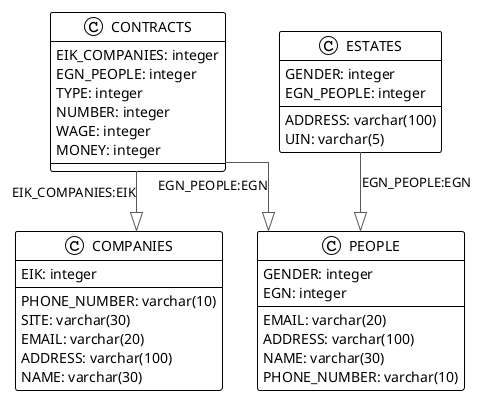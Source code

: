 @startuml

!theme plain
top to bottom direction
skinparam linetype ortho

class COMPANIES {
   PHONE_NUMBER: varchar(10)
   SITE: varchar(30)
   EMAIL: varchar(20)
   ADDRESS: varchar(100)
   NAME: varchar(30)
   EIK: integer
}
class CONTRACTS {
   EIK_COMPANIES: integer
   EGN_PEOPLE: integer
   TYPE: integer
   NUMBER: integer
   WAGE: integer
   MONEY: integer
}
class ESTATES {
   ADDRESS: varchar(100)
   GENDER: integer
   EGN_PEOPLE: integer
   UIN: varchar(5)
}
class PEOPLE {
   EMAIL: varchar(20)
   GENDER: integer
   ADDRESS: varchar(100)
   NAME: varchar(30)
   PHONE_NUMBER: varchar(10)
   EGN: integer
}

CONTRACTS  -[#595959,plain]-^  COMPANIES : "EIK_COMPANIES:EIK"
CONTRACTS  -[#595959,plain]-^  PEOPLE    : "EGN_PEOPLE:EGN"
ESTATES    -[#595959,plain]-^  PEOPLE    : "EGN_PEOPLE:EGN"
@enduml
